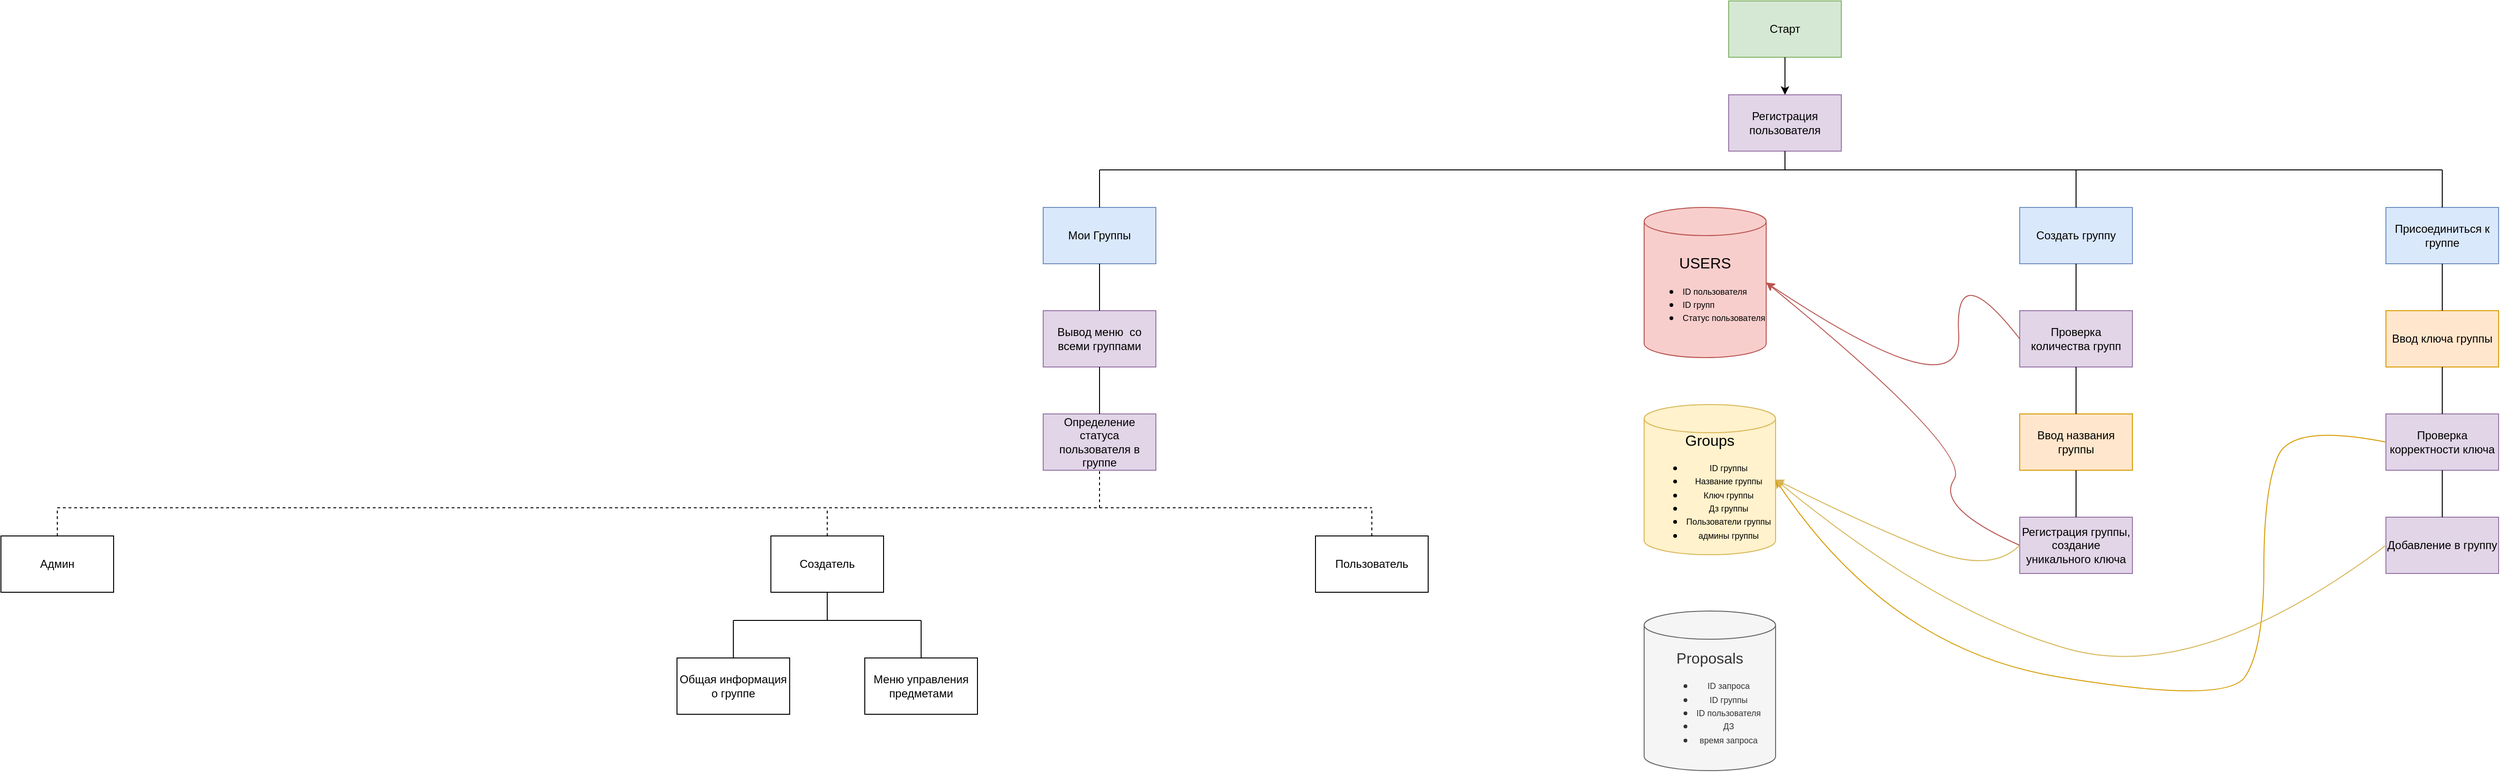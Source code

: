 <mxfile version="25.0.0">
  <diagram name="Страница — 1" id="pX8OwwmpMmxYCCg92kmS">
    <mxGraphModel dx="2759" dy="635" grid="1" gridSize="10" guides="1" tooltips="1" connect="1" arrows="1" fold="1" page="1" pageScale="1" pageWidth="827" pageHeight="1169" math="0" shadow="0">
      <root>
        <mxCell id="0" />
        <mxCell id="1" parent="0" />
        <mxCell id="anHl6WbOX5LBprr3oGt9-1" value="Старт" style="rounded=0;whiteSpace=wrap;html=1;fillColor=#d5e8d4;strokeColor=#82b366;" vertex="1" parent="1">
          <mxGeometry x="320" y="140" width="120" height="60" as="geometry" />
        </mxCell>
        <mxCell id="anHl6WbOX5LBprr3oGt9-2" value="Мои Группы" style="rounded=0;whiteSpace=wrap;html=1;fillColor=#dae8fc;strokeColor=#6c8ebf;" vertex="1" parent="1">
          <mxGeometry x="-410" y="360" width="120" height="60" as="geometry" />
        </mxCell>
        <mxCell id="anHl6WbOX5LBprr3oGt9-3" value="Создать группу" style="rounded=0;whiteSpace=wrap;html=1;fillColor=#dae8fc;strokeColor=#6c8ebf;" vertex="1" parent="1">
          <mxGeometry x="630" y="360" width="120" height="60" as="geometry" />
        </mxCell>
        <mxCell id="anHl6WbOX5LBprr3oGt9-4" value="Присоединиться к группе" style="rounded=0;whiteSpace=wrap;html=1;fillColor=#dae8fc;strokeColor=#6c8ebf;" vertex="1" parent="1">
          <mxGeometry x="1020" y="360" width="120" height="60" as="geometry" />
        </mxCell>
        <mxCell id="anHl6WbOX5LBprr3oGt9-5" value="Регистрация пользователя" style="rounded=0;whiteSpace=wrap;html=1;fillColor=#e1d5e7;strokeColor=#9673a6;" vertex="1" parent="1">
          <mxGeometry x="320" y="240" width="120" height="60" as="geometry" />
        </mxCell>
        <mxCell id="anHl6WbOX5LBprr3oGt9-7" value="" style="endArrow=classic;html=1;rounded=0;exitX=0.5;exitY=1;exitDx=0;exitDy=0;" edge="1" parent="1" source="anHl6WbOX5LBprr3oGt9-1">
          <mxGeometry width="50" height="50" relative="1" as="geometry">
            <mxPoint x="330" y="390" as="sourcePoint" />
            <mxPoint x="380" y="240" as="targetPoint" />
          </mxGeometry>
        </mxCell>
        <mxCell id="anHl6WbOX5LBprr3oGt9-8" value="" style="endArrow=none;html=1;rounded=0;entryX=0.5;entryY=1;entryDx=0;entryDy=0;" edge="1" parent="1" target="anHl6WbOX5LBprr3oGt9-5">
          <mxGeometry width="50" height="50" relative="1" as="geometry">
            <mxPoint x="380" y="320" as="sourcePoint" />
            <mxPoint x="380" y="340" as="targetPoint" />
          </mxGeometry>
        </mxCell>
        <mxCell id="anHl6WbOX5LBprr3oGt9-9" value="" style="endArrow=none;html=1;rounded=0;" edge="1" parent="1">
          <mxGeometry width="50" height="50" relative="1" as="geometry">
            <mxPoint x="-350" y="320" as="sourcePoint" />
            <mxPoint x="1080" y="320" as="targetPoint" />
          </mxGeometry>
        </mxCell>
        <mxCell id="anHl6WbOX5LBprr3oGt9-15" value="" style="endArrow=none;html=1;rounded=0;exitX=0.5;exitY=0;exitDx=0;exitDy=0;" edge="1" parent="1" source="anHl6WbOX5LBprr3oGt9-2">
          <mxGeometry width="50" height="50" relative="1" as="geometry">
            <mxPoint y="390" as="sourcePoint" />
            <mxPoint x="-350" y="320" as="targetPoint" />
          </mxGeometry>
        </mxCell>
        <mxCell id="anHl6WbOX5LBprr3oGt9-16" value="" style="endArrow=none;html=1;rounded=0;exitX=0.5;exitY=0;exitDx=0;exitDy=0;" edge="1" parent="1" source="anHl6WbOX5LBprr3oGt9-3">
          <mxGeometry width="50" height="50" relative="1" as="geometry">
            <mxPoint x="640" y="390" as="sourcePoint" />
            <mxPoint x="690" y="320" as="targetPoint" />
          </mxGeometry>
        </mxCell>
        <mxCell id="anHl6WbOX5LBprr3oGt9-17" value="" style="endArrow=none;html=1;rounded=0;exitX=0.5;exitY=0;exitDx=0;exitDy=0;" edge="1" parent="1" source="anHl6WbOX5LBprr3oGt9-4">
          <mxGeometry width="50" height="50" relative="1" as="geometry">
            <mxPoint x="630" y="390" as="sourcePoint" />
            <mxPoint x="1080" y="320" as="targetPoint" />
          </mxGeometry>
        </mxCell>
        <mxCell id="anHl6WbOX5LBprr3oGt9-19" value="&lt;font style=&quot;font-size: 16px;&quot;&gt;USERS&lt;/font&gt;&lt;br&gt;&lt;div&gt;&lt;ul&gt;&lt;li style=&quot;text-align: left;&quot;&gt;&lt;font style=&quot;font-size: 9px;&quot;&gt;ID пользователя&lt;/font&gt;&lt;/li&gt;&lt;li style=&quot;text-align: left;&quot;&gt;&lt;font style=&quot;font-size: 9px;&quot;&gt;ID групп&lt;/font&gt;&lt;/li&gt;&lt;li style=&quot;text-align: left;&quot;&gt;&lt;font style=&quot;font-size: 9px;&quot;&gt;Статус пользователя&lt;/font&gt;&lt;/li&gt;&lt;/ul&gt;&lt;/div&gt;" style="shape=cylinder3;whiteSpace=wrap;html=1;boundedLbl=1;backgroundOutline=1;size=15;fillColor=#f8cecc;strokeColor=#b85450;" vertex="1" parent="1">
          <mxGeometry x="230" y="360" width="130" height="160" as="geometry" />
        </mxCell>
        <mxCell id="anHl6WbOX5LBprr3oGt9-20" value="&lt;font style=&quot;font-size: 16px;&quot;&gt;Groups&lt;/font&gt;&lt;div&gt;&lt;ul&gt;&lt;li&gt;&lt;font style=&quot;font-size: 9px;&quot;&gt;ID группы&lt;/font&gt;&lt;/li&gt;&lt;li&gt;&lt;font style=&quot;font-size: 9px;&quot;&gt;Название группы&lt;/font&gt;&lt;/li&gt;&lt;li&gt;&lt;font style=&quot;font-size: 9px;&quot;&gt;Ключ группы&lt;/font&gt;&lt;/li&gt;&lt;li&gt;&lt;font style=&quot;font-size: 9px;&quot;&gt;Дз группы&lt;/font&gt;&lt;/li&gt;&lt;li&gt;&lt;font style=&quot;font-size: 9px;&quot;&gt;Пользователи группы&lt;/font&gt;&lt;/li&gt;&lt;li&gt;&lt;font style=&quot;font-size: 9px;&quot;&gt;админы группы&lt;/font&gt;&lt;/li&gt;&lt;/ul&gt;&lt;/div&gt;" style="shape=cylinder3;whiteSpace=wrap;html=1;boundedLbl=1;backgroundOutline=1;size=15;fillColor=#fff2cc;strokeColor=#d6b656;" vertex="1" parent="1">
          <mxGeometry x="230" y="570" width="140" height="160" as="geometry" />
        </mxCell>
        <mxCell id="anHl6WbOX5LBprr3oGt9-21" value="&lt;font style=&quot;font-size: 16px;&quot;&gt;Proposals&lt;/font&gt;&lt;div&gt;&lt;ul&gt;&lt;li&gt;&lt;font style=&quot;font-size: 9px;&quot;&gt;ID запроса&lt;/font&gt;&lt;/li&gt;&lt;li&gt;&lt;font style=&quot;font-size: 9px;&quot;&gt;ID группы&lt;/font&gt;&lt;/li&gt;&lt;li&gt;&lt;font style=&quot;font-size: 9px;&quot;&gt;ID пользователя&lt;/font&gt;&lt;/li&gt;&lt;li&gt;&lt;font style=&quot;font-size: 9px;&quot;&gt;ДЗ&lt;/font&gt;&lt;/li&gt;&lt;li&gt;&lt;font style=&quot;font-size: 9px;&quot;&gt;время запроса&lt;/font&gt;&lt;/li&gt;&lt;/ul&gt;&lt;/div&gt;" style="shape=cylinder3;whiteSpace=wrap;html=1;boundedLbl=1;backgroundOutline=1;size=15;fillColor=#f5f5f5;fontColor=#333333;strokeColor=#666666;" vertex="1" parent="1">
          <mxGeometry x="230" y="790" width="140" height="170" as="geometry" />
        </mxCell>
        <mxCell id="anHl6WbOX5LBprr3oGt9-23" value="Проверка количества групп" style="rounded=0;whiteSpace=wrap;html=1;fillColor=#e1d5e7;strokeColor=#9673a6;" vertex="1" parent="1">
          <mxGeometry x="630" y="470" width="120" height="60" as="geometry" />
        </mxCell>
        <mxCell id="anHl6WbOX5LBprr3oGt9-24" value="Ввод названия группы" style="rounded=0;whiteSpace=wrap;html=1;fillColor=#ffe6cc;strokeColor=#d79b00;" vertex="1" parent="1">
          <mxGeometry x="630" y="580" width="120" height="60" as="geometry" />
        </mxCell>
        <mxCell id="anHl6WbOX5LBprr3oGt9-26" value="Регистрация группы, создание уникального ключа" style="rounded=0;whiteSpace=wrap;html=1;fillColor=#e1d5e7;strokeColor=#9673a6;" vertex="1" parent="1">
          <mxGeometry x="630" y="690" width="120" height="60" as="geometry" />
        </mxCell>
        <mxCell id="anHl6WbOX5LBprr3oGt9-27" value="" style="endArrow=none;html=1;rounded=0;entryX=0.5;entryY=1;entryDx=0;entryDy=0;exitX=0.5;exitY=0;exitDx=0;exitDy=0;" edge="1" parent="1" source="anHl6WbOX5LBprr3oGt9-23" target="anHl6WbOX5LBprr3oGt9-3">
          <mxGeometry width="50" height="50" relative="1" as="geometry">
            <mxPoint x="710" y="600" as="sourcePoint" />
            <mxPoint x="760" y="550" as="targetPoint" />
          </mxGeometry>
        </mxCell>
        <mxCell id="anHl6WbOX5LBprr3oGt9-28" value="" style="endArrow=none;html=1;rounded=0;entryX=0.5;entryY=1;entryDx=0;entryDy=0;" edge="1" parent="1" source="anHl6WbOX5LBprr3oGt9-24" target="anHl6WbOX5LBprr3oGt9-23">
          <mxGeometry width="50" height="50" relative="1" as="geometry">
            <mxPoint x="710" y="600" as="sourcePoint" />
            <mxPoint x="760" y="550" as="targetPoint" />
          </mxGeometry>
        </mxCell>
        <mxCell id="anHl6WbOX5LBprr3oGt9-29" value="" style="endArrow=none;html=1;rounded=0;entryX=0.5;entryY=1;entryDx=0;entryDy=0;exitX=0.5;exitY=0;exitDx=0;exitDy=0;" edge="1" parent="1" source="anHl6WbOX5LBprr3oGt9-26" target="anHl6WbOX5LBprr3oGt9-24">
          <mxGeometry width="50" height="50" relative="1" as="geometry">
            <mxPoint x="710" y="600" as="sourcePoint" />
            <mxPoint x="760" y="550" as="targetPoint" />
          </mxGeometry>
        </mxCell>
        <mxCell id="anHl6WbOX5LBprr3oGt9-31" value="" style="curved=1;endArrow=classic;html=1;rounded=0;exitX=0;exitY=0.5;exitDx=0;exitDy=0;entryX=1;entryY=0.5;entryDx=0;entryDy=0;entryPerimeter=0;fillColor=#f8cecc;strokeColor=#b85450;" edge="1" parent="1" source="anHl6WbOX5LBprr3oGt9-23" target="anHl6WbOX5LBprr3oGt9-19">
          <mxGeometry width="50" height="50" relative="1" as="geometry">
            <mxPoint x="570" y="630" as="sourcePoint" />
            <mxPoint x="620" y="580" as="targetPoint" />
            <Array as="points">
              <mxPoint x="560" y="410" />
              <mxPoint x="570" y="580" />
            </Array>
          </mxGeometry>
        </mxCell>
        <mxCell id="anHl6WbOX5LBprr3oGt9-32" value="" style="curved=1;endArrow=classic;html=1;rounded=0;exitX=0;exitY=0.5;exitDx=0;exitDy=0;entryX=1;entryY=0.5;entryDx=0;entryDy=0;entryPerimeter=0;fillColor=#f8cecc;strokeColor=#b85450;" edge="1" parent="1" source="anHl6WbOX5LBprr3oGt9-26" target="anHl6WbOX5LBprr3oGt9-19">
          <mxGeometry width="50" height="50" relative="1" as="geometry">
            <mxPoint x="580" y="670" as="sourcePoint" />
            <mxPoint x="630" y="620" as="targetPoint" />
            <Array as="points">
              <mxPoint x="540" y="680" />
              <mxPoint x="580" y="620" />
            </Array>
          </mxGeometry>
        </mxCell>
        <mxCell id="anHl6WbOX5LBprr3oGt9-33" value="" style="curved=1;endArrow=classic;html=1;rounded=0;exitX=0;exitY=0.5;exitDx=0;exitDy=0;entryX=1;entryY=0.5;entryDx=0;entryDy=0;entryPerimeter=0;fillColor=#fff2cc;strokeColor=#d6b656;" edge="1" parent="1" source="anHl6WbOX5LBprr3oGt9-26" target="anHl6WbOX5LBprr3oGt9-20">
          <mxGeometry width="50" height="50" relative="1" as="geometry">
            <mxPoint x="580" y="670" as="sourcePoint" />
            <mxPoint x="630" y="620" as="targetPoint" />
            <Array as="points">
              <mxPoint x="600" y="750" />
              <mxPoint x="470" y="700" />
            </Array>
          </mxGeometry>
        </mxCell>
        <mxCell id="anHl6WbOX5LBprr3oGt9-34" value="Проверка корректности ключа" style="rounded=0;whiteSpace=wrap;html=1;fillColor=#e1d5e7;strokeColor=#9673a6;" vertex="1" parent="1">
          <mxGeometry x="1020" y="580" width="120" height="60" as="geometry" />
        </mxCell>
        <mxCell id="anHl6WbOX5LBprr3oGt9-35" value="Ввод ключа группы" style="rounded=0;whiteSpace=wrap;html=1;fillColor=#ffe6cc;strokeColor=#d79b00;" vertex="1" parent="1">
          <mxGeometry x="1020" y="470" width="120" height="60" as="geometry" />
        </mxCell>
        <mxCell id="anHl6WbOX5LBprr3oGt9-36" value="Добавление в группу" style="rounded=0;whiteSpace=wrap;html=1;fillColor=#e1d5e7;strokeColor=#9673a6;" vertex="1" parent="1">
          <mxGeometry x="1020" y="690" width="120" height="60" as="geometry" />
        </mxCell>
        <mxCell id="anHl6WbOX5LBprr3oGt9-37" value="" style="endArrow=none;html=1;rounded=0;entryX=0.5;entryY=1;entryDx=0;entryDy=0;exitX=0.5;exitY=0;exitDx=0;exitDy=0;" edge="1" parent="1" source="anHl6WbOX5LBprr3oGt9-35" target="anHl6WbOX5LBprr3oGt9-4">
          <mxGeometry width="50" height="50" relative="1" as="geometry">
            <mxPoint x="930" y="580" as="sourcePoint" />
            <mxPoint x="980" y="530" as="targetPoint" />
          </mxGeometry>
        </mxCell>
        <mxCell id="anHl6WbOX5LBprr3oGt9-39" value="" style="endArrow=none;html=1;rounded=0;entryX=0.5;entryY=1;entryDx=0;entryDy=0;" edge="1" parent="1" source="anHl6WbOX5LBprr3oGt9-34" target="anHl6WbOX5LBprr3oGt9-35">
          <mxGeometry width="50" height="50" relative="1" as="geometry">
            <mxPoint x="930" y="580" as="sourcePoint" />
            <mxPoint x="980" y="530" as="targetPoint" />
          </mxGeometry>
        </mxCell>
        <mxCell id="anHl6WbOX5LBprr3oGt9-40" value="" style="endArrow=none;html=1;rounded=0;entryX=0.5;entryY=1;entryDx=0;entryDy=0;exitX=0.5;exitY=0;exitDx=0;exitDy=0;" edge="1" parent="1" source="anHl6WbOX5LBprr3oGt9-36" target="anHl6WbOX5LBprr3oGt9-34">
          <mxGeometry width="50" height="50" relative="1" as="geometry">
            <mxPoint x="930" y="580" as="sourcePoint" />
            <mxPoint x="980" y="530" as="targetPoint" />
          </mxGeometry>
        </mxCell>
        <mxCell id="anHl6WbOX5LBprr3oGt9-41" value="" style="curved=1;endArrow=classic;html=1;rounded=0;exitX=0;exitY=0.5;exitDx=0;exitDy=0;entryX=1;entryY=0.5;entryDx=0;entryDy=0;entryPerimeter=0;fillColor=#ffe6cc;strokeColor=#d79b00;" edge="1" parent="1" source="anHl6WbOX5LBprr3oGt9-34" target="anHl6WbOX5LBprr3oGt9-20">
          <mxGeometry width="50" height="50" relative="1" as="geometry">
            <mxPoint x="640" y="600" as="sourcePoint" />
            <mxPoint x="690" y="550" as="targetPoint" />
            <Array as="points">
              <mxPoint x="920" y="590" />
              <mxPoint x="890" y="660" />
              <mxPoint x="890" y="830" />
              <mxPoint x="850" y="890" />
              <mxPoint x="490" y="830" />
            </Array>
          </mxGeometry>
        </mxCell>
        <mxCell id="anHl6WbOX5LBprr3oGt9-44" value="" style="curved=1;endArrow=classic;html=1;rounded=0;exitX=0;exitY=0.5;exitDx=0;exitDy=0;entryX=1;entryY=0.5;entryDx=0;entryDy=0;entryPerimeter=0;fillColor=#fff2cc;strokeColor=#d6b656;" edge="1" parent="1" source="anHl6WbOX5LBprr3oGt9-36" target="anHl6WbOX5LBprr3oGt9-20">
          <mxGeometry width="50" height="50" relative="1" as="geometry">
            <mxPoint x="520" y="650" as="sourcePoint" />
            <mxPoint x="570" y="600" as="targetPoint" />
            <Array as="points">
              <mxPoint x="820" y="870" />
              <mxPoint x="540" y="790" />
            </Array>
          </mxGeometry>
        </mxCell>
        <mxCell id="anHl6WbOX5LBprr3oGt9-51" value="Вывод меню&amp;nbsp; со всеми группами" style="rounded=0;whiteSpace=wrap;html=1;fillColor=#e1d5e7;strokeColor=#9673a6;" vertex="1" parent="1">
          <mxGeometry x="-410" y="470" width="120" height="60" as="geometry" />
        </mxCell>
        <mxCell id="anHl6WbOX5LBprr3oGt9-52" value="" style="endArrow=none;html=1;rounded=0;entryX=0.5;entryY=1;entryDx=0;entryDy=0;exitX=0.5;exitY=0;exitDx=0;exitDy=0;" edge="1" parent="1" source="anHl6WbOX5LBprr3oGt9-51" target="anHl6WbOX5LBprr3oGt9-2">
          <mxGeometry width="50" height="50" relative="1" as="geometry">
            <mxPoint x="-200" y="520" as="sourcePoint" />
            <mxPoint x="-150" y="470" as="targetPoint" />
          </mxGeometry>
        </mxCell>
        <mxCell id="anHl6WbOX5LBprr3oGt9-53" value="Определение статуса пользователя в группе" style="rounded=0;whiteSpace=wrap;html=1;fillColor=#e1d5e7;strokeColor=#9673a6;" vertex="1" parent="1">
          <mxGeometry x="-410" y="580" width="120" height="60" as="geometry" />
        </mxCell>
        <mxCell id="anHl6WbOX5LBprr3oGt9-54" value="" style="endArrow=none;html=1;rounded=0;entryX=0.5;entryY=1;entryDx=0;entryDy=0;exitX=0.5;exitY=0;exitDx=0;exitDy=0;" edge="1" parent="1" source="anHl6WbOX5LBprr3oGt9-53" target="anHl6WbOX5LBprr3oGt9-51">
          <mxGeometry width="50" height="50" relative="1" as="geometry">
            <mxPoint x="-230" y="640" as="sourcePoint" />
            <mxPoint x="-180" y="590" as="targetPoint" />
          </mxGeometry>
        </mxCell>
        <mxCell id="anHl6WbOX5LBprr3oGt9-56" value="Админ" style="rounded=0;whiteSpace=wrap;html=1;" vertex="1" parent="1">
          <mxGeometry x="-1520" y="710" width="120" height="60" as="geometry" />
        </mxCell>
        <mxCell id="anHl6WbOX5LBprr3oGt9-57" value="Пользователь" style="rounded=0;whiteSpace=wrap;html=1;" vertex="1" parent="1">
          <mxGeometry x="-120" y="710" width="120" height="60" as="geometry" />
        </mxCell>
        <mxCell id="anHl6WbOX5LBprr3oGt9-59" value="Создатель" style="rounded=0;whiteSpace=wrap;html=1;" vertex="1" parent="1">
          <mxGeometry x="-700" y="710" width="120" height="60" as="geometry" />
        </mxCell>
        <mxCell id="anHl6WbOX5LBprr3oGt9-61" value="" style="endArrow=none;dashed=1;html=1;rounded=0;entryX=0.5;entryY=1;entryDx=0;entryDy=0;" edge="1" parent="1" target="anHl6WbOX5LBprr3oGt9-53">
          <mxGeometry width="50" height="50" relative="1" as="geometry">
            <mxPoint x="-350" y="680" as="sourcePoint" />
            <mxPoint x="-200" y="720" as="targetPoint" />
          </mxGeometry>
        </mxCell>
        <mxCell id="anHl6WbOX5LBprr3oGt9-64" value="" style="endArrow=none;dashed=1;html=1;rounded=0;" edge="1" parent="1">
          <mxGeometry width="50" height="50" relative="1" as="geometry">
            <mxPoint x="-1460" y="680" as="sourcePoint" />
            <mxPoint x="-60" y="680" as="targetPoint" />
          </mxGeometry>
        </mxCell>
        <mxCell id="anHl6WbOX5LBprr3oGt9-65" value="" style="endArrow=none;dashed=1;html=1;rounded=0;exitX=0.5;exitY=0;exitDx=0;exitDy=0;" edge="1" parent="1" source="anHl6WbOX5LBprr3oGt9-56">
          <mxGeometry width="50" height="50" relative="1" as="geometry">
            <mxPoint x="-1050" y="770" as="sourcePoint" />
            <mxPoint x="-1460" y="680" as="targetPoint" />
          </mxGeometry>
        </mxCell>
        <mxCell id="anHl6WbOX5LBprr3oGt9-66" value="" style="endArrow=none;dashed=1;html=1;rounded=0;exitX=0.5;exitY=0;exitDx=0;exitDy=0;" edge="1" parent="1" source="anHl6WbOX5LBprr3oGt9-59">
          <mxGeometry width="50" height="50" relative="1" as="geometry">
            <mxPoint x="-540" y="770" as="sourcePoint" />
            <mxPoint x="-640" y="680" as="targetPoint" />
          </mxGeometry>
        </mxCell>
        <mxCell id="anHl6WbOX5LBprr3oGt9-67" value="" style="endArrow=none;dashed=1;html=1;rounded=0;exitX=0.5;exitY=0;exitDx=0;exitDy=0;" edge="1" parent="1" source="anHl6WbOX5LBprr3oGt9-57">
          <mxGeometry width="50" height="50" relative="1" as="geometry">
            <mxPoint x="-250" y="770" as="sourcePoint" />
            <mxPoint x="-60" y="680" as="targetPoint" />
          </mxGeometry>
        </mxCell>
        <mxCell id="anHl6WbOX5LBprr3oGt9-69" value="Общая информация о группе" style="rounded=0;whiteSpace=wrap;html=1;" vertex="1" parent="1">
          <mxGeometry x="-800" y="840" width="120" height="60" as="geometry" />
        </mxCell>
        <mxCell id="anHl6WbOX5LBprr3oGt9-70" value="Меню управления предметами" style="rounded=0;whiteSpace=wrap;html=1;" vertex="1" parent="1">
          <mxGeometry x="-600" y="840" width="120" height="60" as="geometry" />
        </mxCell>
        <mxCell id="anHl6WbOX5LBprr3oGt9-73" value="" style="endArrow=none;html=1;rounded=0;entryX=0.5;entryY=1;entryDx=0;entryDy=0;" edge="1" parent="1" target="anHl6WbOX5LBprr3oGt9-59">
          <mxGeometry width="50" height="50" relative="1" as="geometry">
            <mxPoint x="-640" y="800" as="sourcePoint" />
            <mxPoint x="-640" y="890" as="targetPoint" />
          </mxGeometry>
        </mxCell>
        <mxCell id="anHl6WbOX5LBprr3oGt9-74" value="" style="endArrow=none;html=1;rounded=0;" edge="1" parent="1">
          <mxGeometry width="50" height="50" relative="1" as="geometry">
            <mxPoint x="-740" y="800" as="sourcePoint" />
            <mxPoint x="-540" y="800" as="targetPoint" />
          </mxGeometry>
        </mxCell>
        <mxCell id="anHl6WbOX5LBprr3oGt9-75" value="" style="endArrow=none;html=1;rounded=0;exitX=0.5;exitY=0;exitDx=0;exitDy=0;" edge="1" parent="1" source="anHl6WbOX5LBprr3oGt9-69">
          <mxGeometry width="50" height="50" relative="1" as="geometry">
            <mxPoint x="-690" y="940" as="sourcePoint" />
            <mxPoint x="-740" y="800" as="targetPoint" />
          </mxGeometry>
        </mxCell>
        <mxCell id="anHl6WbOX5LBprr3oGt9-77" value="" style="endArrow=none;html=1;rounded=0;exitX=0.5;exitY=0;exitDx=0;exitDy=0;" edge="1" parent="1" source="anHl6WbOX5LBprr3oGt9-70">
          <mxGeometry width="50" height="50" relative="1" as="geometry">
            <mxPoint x="-690" y="940" as="sourcePoint" />
            <mxPoint x="-540" y="800" as="targetPoint" />
          </mxGeometry>
        </mxCell>
      </root>
    </mxGraphModel>
  </diagram>
</mxfile>

